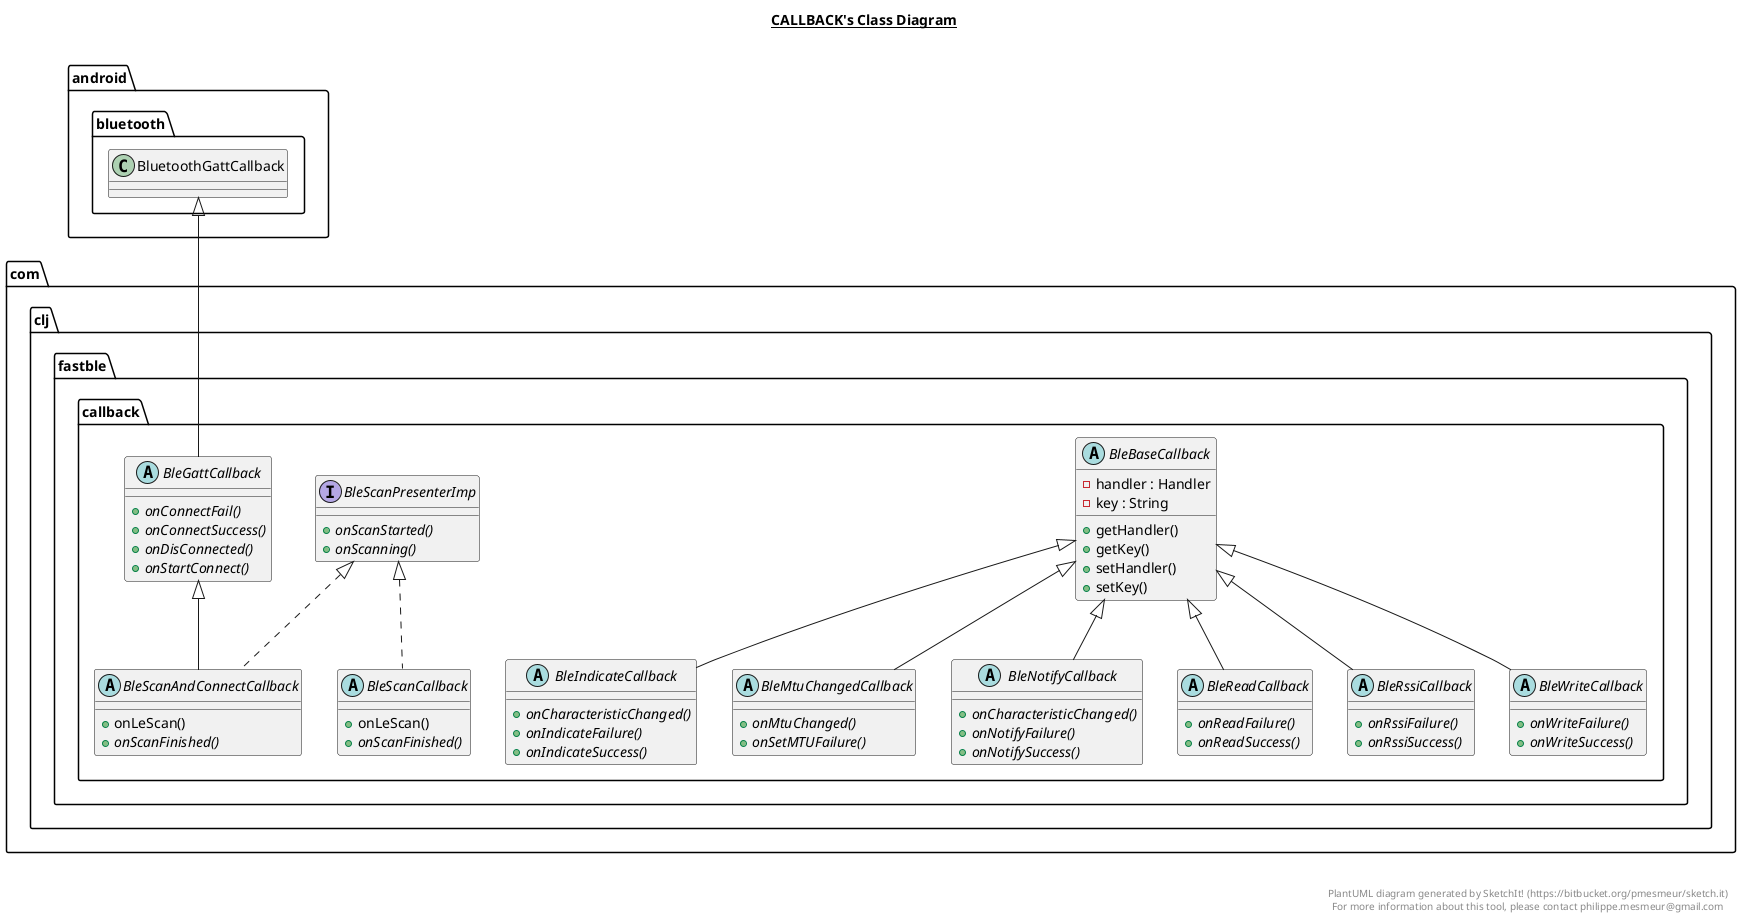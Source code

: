 @startuml

title __CALLBACK's Class Diagram__\n

  namespace com.clj.fastble {
    namespace callback {
      abstract class com.clj.fastble.callback.BleBaseCallback {
          - handler : Handler
          - key : String
          + getHandler()
          + getKey()
          + setHandler()
          + setKey()
      }
    }
  }
  

  namespace com.clj.fastble {
    namespace callback {
      abstract class com.clj.fastble.callback.BleGattCallback {
          {abstract} + onConnectFail()
          {abstract} + onConnectSuccess()
          {abstract} + onDisConnected()
          {abstract} + onStartConnect()
      }
    }
  }
  

  namespace com.clj.fastble {
    namespace callback {
      abstract class com.clj.fastble.callback.BleIndicateCallback {
          {abstract} + onCharacteristicChanged()
          {abstract} + onIndicateFailure()
          {abstract} + onIndicateSuccess()
      }
    }
  }
  

  namespace com.clj.fastble {
    namespace callback {
      abstract class com.clj.fastble.callback.BleMtuChangedCallback {
          {abstract} + onMtuChanged()
          {abstract} + onSetMTUFailure()
      }
    }
  }
  

  namespace com.clj.fastble {
    namespace callback {
      abstract class com.clj.fastble.callback.BleNotifyCallback {
          {abstract} + onCharacteristicChanged()
          {abstract} + onNotifyFailure()
          {abstract} + onNotifySuccess()
      }
    }
  }
  

  namespace com.clj.fastble {
    namespace callback {
      abstract class com.clj.fastble.callback.BleReadCallback {
          {abstract} + onReadFailure()
          {abstract} + onReadSuccess()
      }
    }
  }
  

  namespace com.clj.fastble {
    namespace callback {
      abstract class com.clj.fastble.callback.BleRssiCallback {
          {abstract} + onRssiFailure()
          {abstract} + onRssiSuccess()
      }
    }
  }
  

  namespace com.clj.fastble {
    namespace callback {
      abstract class com.clj.fastble.callback.BleScanAndConnectCallback {
          + onLeScan()
          {abstract} + onScanFinished()
      }
    }
  }
  

  namespace com.clj.fastble {
    namespace callback {
      abstract class com.clj.fastble.callback.BleScanCallback {
          + onLeScan()
          {abstract} + onScanFinished()
      }
    }
  }
  

  namespace com.clj.fastble {
    namespace callback {
      interface com.clj.fastble.callback.BleScanPresenterImp {
          {abstract} + onScanStarted()
          {abstract} + onScanning()
      }
    }
  }
  

  namespace com.clj.fastble {
    namespace callback {
      abstract class com.clj.fastble.callback.BleWriteCallback {
          {abstract} + onWriteFailure()
          {abstract} + onWriteSuccess()
      }
    }
  }
  

  com.clj.fastble.callback.BleGattCallback -up-|> android.bluetooth.BluetoothGattCallback
  com.clj.fastble.callback.BleIndicateCallback -up-|> com.clj.fastble.callback.BleBaseCallback
  com.clj.fastble.callback.BleMtuChangedCallback -up-|> com.clj.fastble.callback.BleBaseCallback
  com.clj.fastble.callback.BleNotifyCallback -up-|> com.clj.fastble.callback.BleBaseCallback
  com.clj.fastble.callback.BleReadCallback -up-|> com.clj.fastble.callback.BleBaseCallback
  com.clj.fastble.callback.BleRssiCallback -up-|> com.clj.fastble.callback.BleBaseCallback
  com.clj.fastble.callback.BleScanAndConnectCallback .up.|> com.clj.fastble.callback.BleScanPresenterImp
  com.clj.fastble.callback.BleScanAndConnectCallback -up-|> com.clj.fastble.callback.BleGattCallback
  com.clj.fastble.callback.BleScanCallback .up.|> com.clj.fastble.callback.BleScanPresenterImp
  com.clj.fastble.callback.BleWriteCallback -up-|> com.clj.fastble.callback.BleBaseCallback


right footer


PlantUML diagram generated by SketchIt! (https://bitbucket.org/pmesmeur/sketch.it)
For more information about this tool, please contact philippe.mesmeur@gmail.com
endfooter

@enduml
